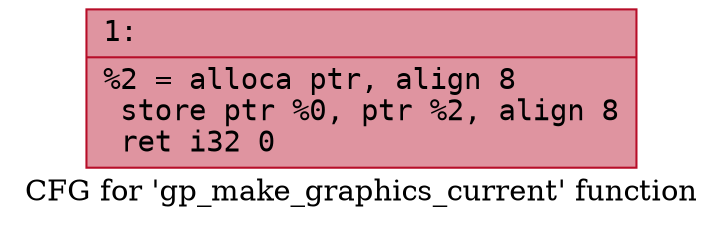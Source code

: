 digraph "CFG for 'gp_make_graphics_current' function" {
	label="CFG for 'gp_make_graphics_current' function";

	Node0x600000c52080 [shape=record,color="#b70d28ff", style=filled, fillcolor="#b70d2870" fontname="Courier",label="{1:\l|  %2 = alloca ptr, align 8\l  store ptr %0, ptr %2, align 8\l  ret i32 0\l}"];
}
